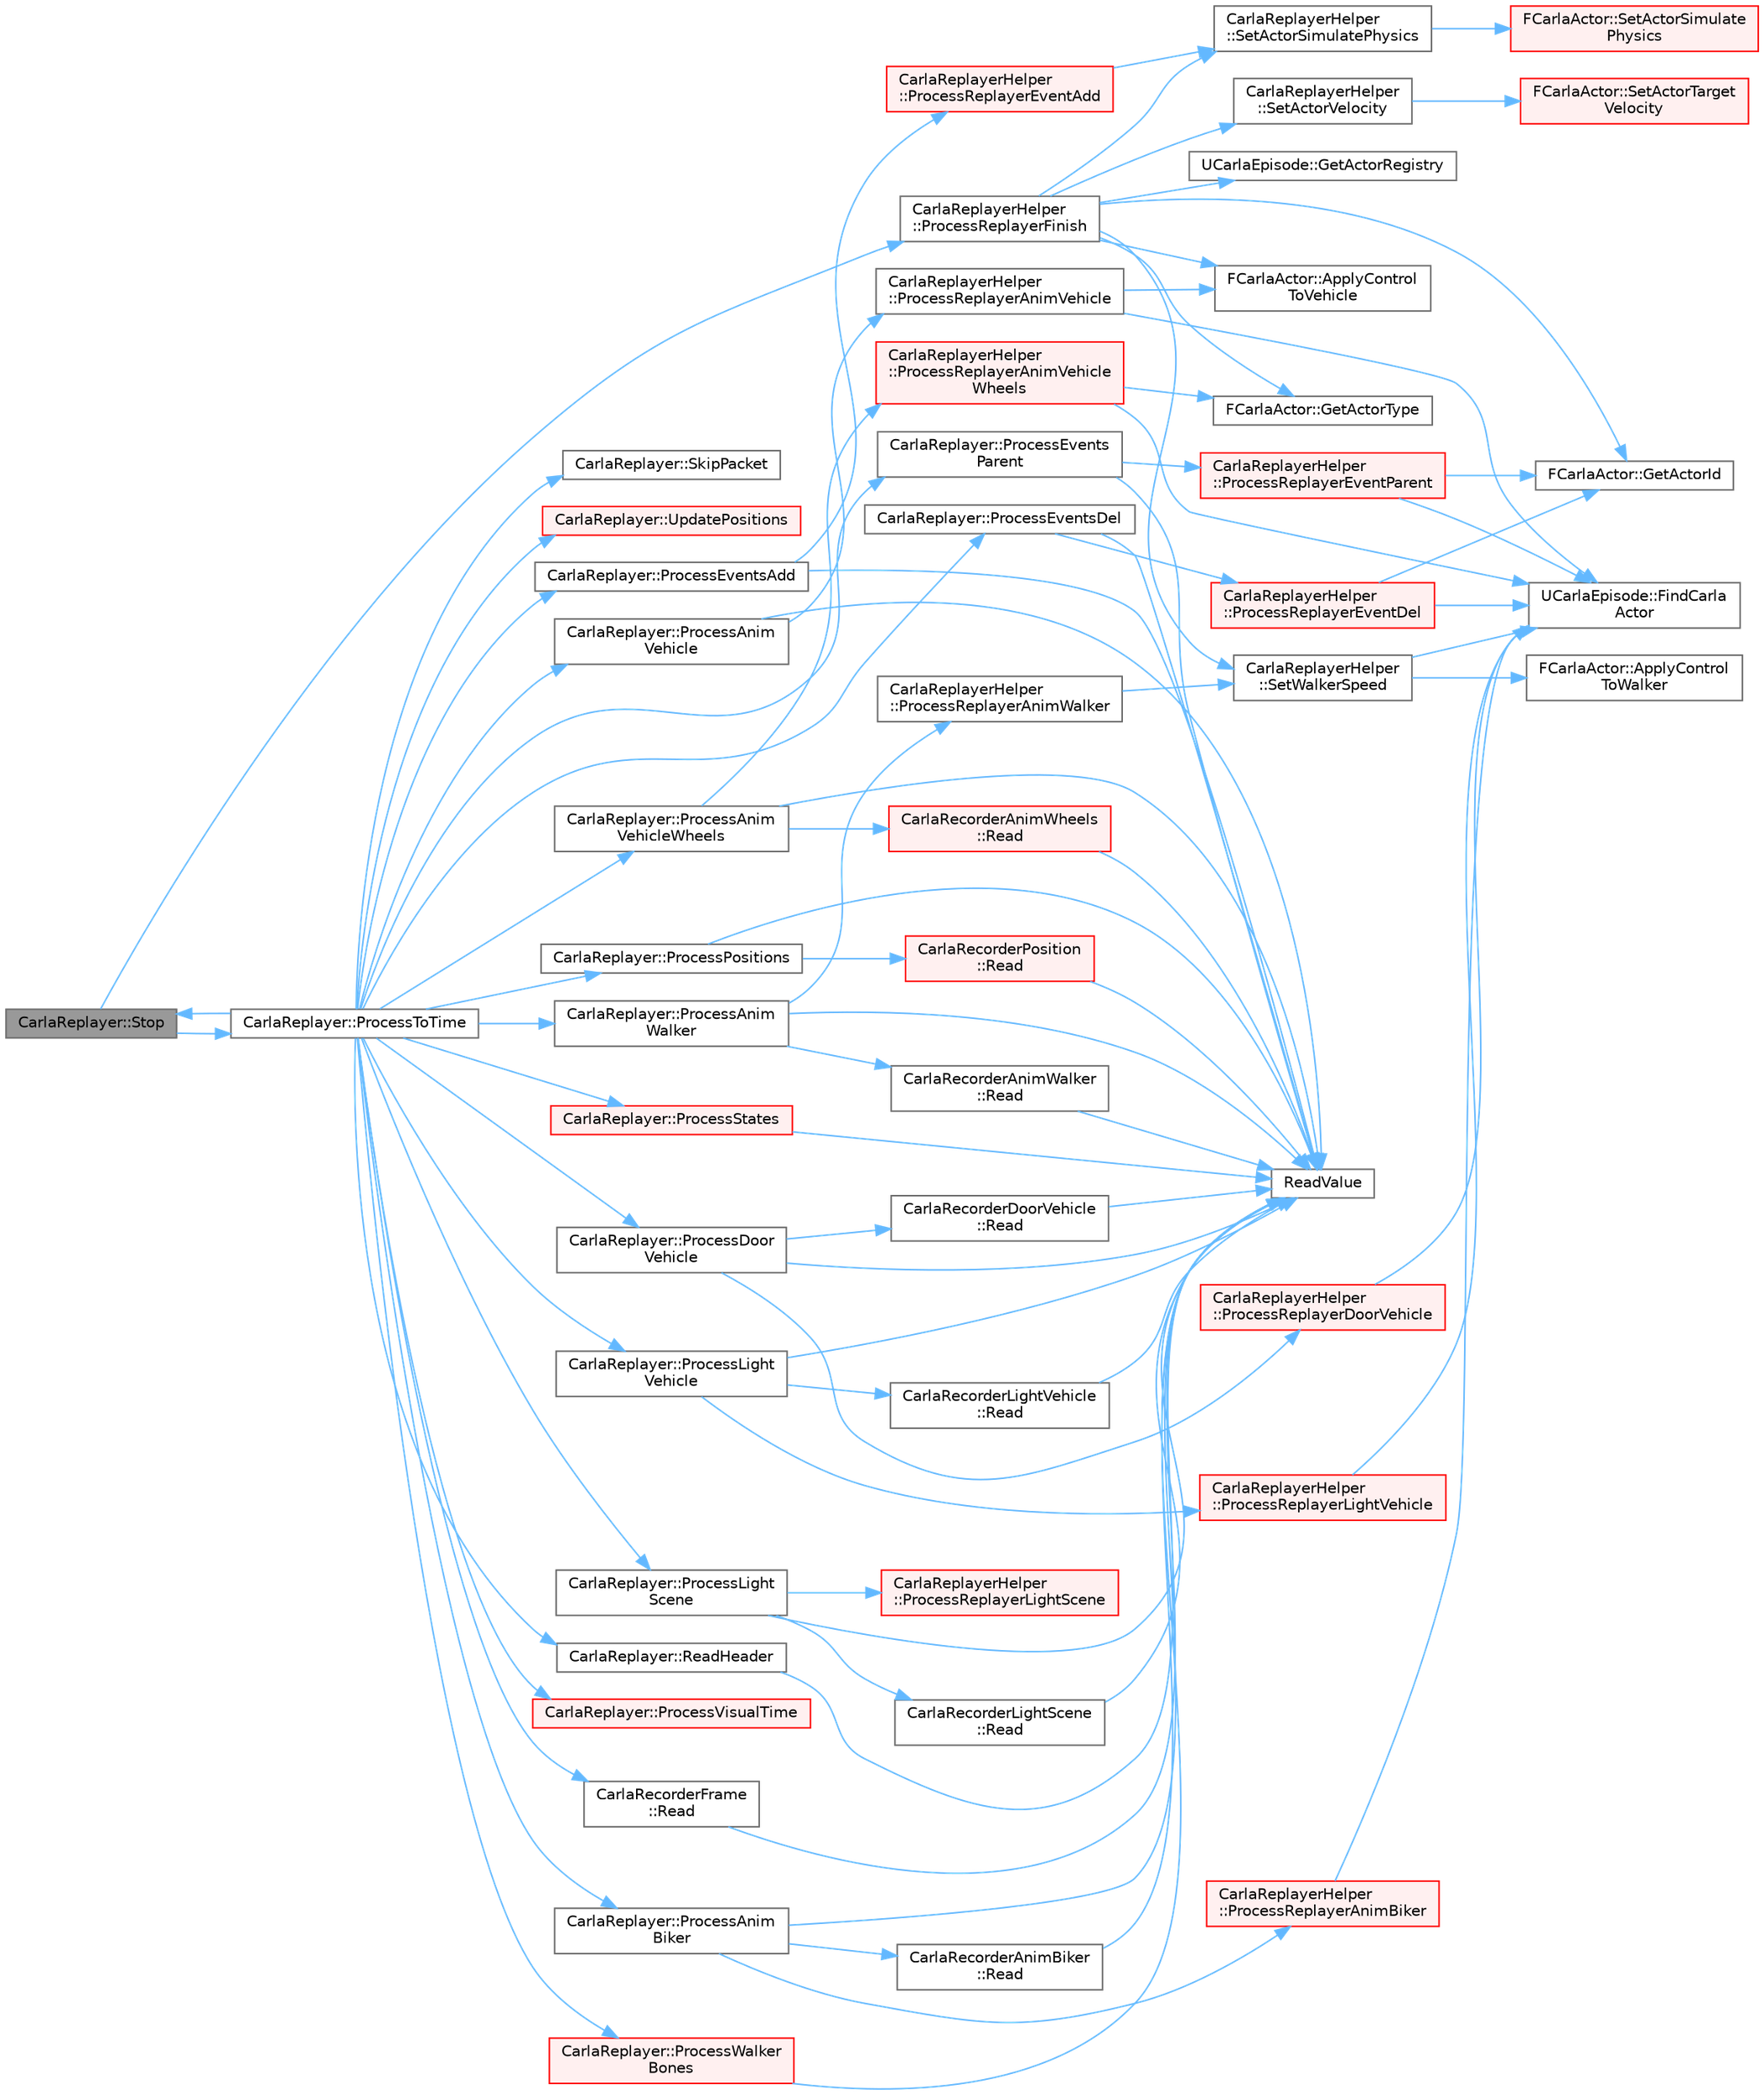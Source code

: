 digraph "CarlaReplayer::Stop"
{
 // INTERACTIVE_SVG=YES
 // LATEX_PDF_SIZE
  bgcolor="transparent";
  edge [fontname=Helvetica,fontsize=10,labelfontname=Helvetica,labelfontsize=10];
  node [fontname=Helvetica,fontsize=10,shape=box,height=0.2,width=0.4];
  rankdir="LR";
  Node1 [id="Node000001",label="CarlaReplayer::Stop",height=0.2,width=0.4,color="gray40", fillcolor="grey60", style="filled", fontcolor="black",tooltip=" "];
  Node1 -> Node2 [id="edge1_Node000001_Node000002",color="steelblue1",style="solid",tooltip=" "];
  Node2 [id="Node000002",label="CarlaReplayerHelper\l::ProcessReplayerFinish",height=0.2,width=0.4,color="grey40", fillcolor="white", style="filled",URL="$d8/d27/classCarlaReplayerHelper.html#a1b52e6048a6474753a849642a55a4a6e",tooltip=" "];
  Node2 -> Node3 [id="edge2_Node000002_Node000003",color="steelblue1",style="solid",tooltip=" "];
  Node3 [id="Node000003",label="FCarlaActor::ApplyControl\lToVehicle",height=0.2,width=0.4,color="grey40", fillcolor="white", style="filled",URL="$dc/dde/classFCarlaActor.html#a512d81b6449c44c14e54848e71b4f053",tooltip=" "];
  Node2 -> Node4 [id="edge3_Node000002_Node000004",color="steelblue1",style="solid",tooltip=" "];
  Node4 [id="Node000004",label="FCarlaActor::GetActorId",height=0.2,width=0.4,color="grey40", fillcolor="white", style="filled",URL="$dc/dde/classFCarlaActor.html#aca3d1a4bfcb5e0ae1974b7206933d665",tooltip=" "];
  Node2 -> Node5 [id="edge4_Node000002_Node000005",color="steelblue1",style="solid",tooltip=" "];
  Node5 [id="Node000005",label="UCarlaEpisode::GetActorRegistry",height=0.2,width=0.4,color="grey40", fillcolor="white", style="filled",URL="$dc/d84/classUCarlaEpisode.html#acd82b87ea8d4e7d815922614e6e245ef",tooltip=" "];
  Node2 -> Node6 [id="edge5_Node000002_Node000006",color="steelblue1",style="solid",tooltip=" "];
  Node6 [id="Node000006",label="FCarlaActor::GetActorType",height=0.2,width=0.4,color="grey40", fillcolor="white", style="filled",URL="$dc/dde/classFCarlaActor.html#a31ab39eb2088af21d9c85c47424f56b4",tooltip=" "];
  Node2 -> Node7 [id="edge6_Node000002_Node000007",color="steelblue1",style="solid",tooltip=" "];
  Node7 [id="Node000007",label="CarlaReplayerHelper\l::SetActorSimulatePhysics",height=0.2,width=0.4,color="grey40", fillcolor="white", style="filled",URL="$d8/d27/classCarlaReplayerHelper.html#a9aedec7fc491597868a5d9f85b5d6499",tooltip=" "];
  Node7 -> Node8 [id="edge7_Node000007_Node000008",color="steelblue1",style="solid",tooltip=" "];
  Node8 [id="Node000008",label="FCarlaActor::SetActorSimulate\lPhysics",height=0.2,width=0.4,color="red", fillcolor="#FFF0F0", style="filled",URL="$dc/dde/classFCarlaActor.html#aee3121441148fc55d32a970630109202",tooltip=" "];
  Node2 -> Node11 [id="edge8_Node000002_Node000011",color="steelblue1",style="solid",tooltip=" "];
  Node11 [id="Node000011",label="CarlaReplayerHelper\l::SetActorVelocity",height=0.2,width=0.4,color="grey40", fillcolor="white", style="filled",URL="$d8/d27/classCarlaReplayerHelper.html#a341618e4d0260925edffba9aee867ca4",tooltip=" "];
  Node11 -> Node12 [id="edge9_Node000011_Node000012",color="steelblue1",style="solid",tooltip=" "];
  Node12 [id="Node000012",label="FCarlaActor::SetActorTarget\lVelocity",height=0.2,width=0.4,color="red", fillcolor="#FFF0F0", style="filled",URL="$dc/dde/classFCarlaActor.html#add124a5aac1423385ea44aa818704bad",tooltip=" "];
  Node2 -> Node13 [id="edge10_Node000002_Node000013",color="steelblue1",style="solid",tooltip=" "];
  Node13 [id="Node000013",label="CarlaReplayerHelper\l::SetWalkerSpeed",height=0.2,width=0.4,color="grey40", fillcolor="white", style="filled",URL="$d8/d27/classCarlaReplayerHelper.html#a040abcb2a2cfb7e2f21cc7dd3d390c08",tooltip=" "];
  Node13 -> Node14 [id="edge11_Node000013_Node000014",color="steelblue1",style="solid",tooltip=" "];
  Node14 [id="Node000014",label="FCarlaActor::ApplyControl\lToWalker",height=0.2,width=0.4,color="grey40", fillcolor="white", style="filled",URL="$dc/dde/classFCarlaActor.html#a8d6000584d33ac4eebfe548375cd3f58",tooltip=" "];
  Node13 -> Node15 [id="edge12_Node000013_Node000015",color="steelblue1",style="solid",tooltip=" "];
  Node15 [id="Node000015",label="UCarlaEpisode::FindCarla\lActor",height=0.2,width=0.4,color="grey40", fillcolor="white", style="filled",URL="$dc/d84/classUCarlaEpisode.html#a4d0c7a09f4d9de8110605e10125a93aa",tooltip="Find a Carla actor by id."];
  Node1 -> Node16 [id="edge13_Node000001_Node000016",color="steelblue1",style="solid",tooltip=" "];
  Node16 [id="Node000016",label="CarlaReplayer::ProcessToTime",height=0.2,width=0.4,color="grey40", fillcolor="white", style="filled",URL="$dc/dc6/classCarlaReplayer.html#ae0a5643d88257bdceb9e12d5c33194cb",tooltip=" "];
  Node16 -> Node17 [id="edge14_Node000016_Node000017",color="steelblue1",style="solid",tooltip=" "];
  Node17 [id="Node000017",label="CarlaReplayer::ProcessAnim\lBiker",height=0.2,width=0.4,color="grey40", fillcolor="white", style="filled",URL="$dc/dc6/classCarlaReplayer.html#ab8f3012d1c7810dedfaaedacd0e1e601",tooltip=" "];
  Node17 -> Node18 [id="edge15_Node000017_Node000018",color="steelblue1",style="solid",tooltip=" "];
  Node18 [id="Node000018",label="CarlaReplayerHelper\l::ProcessReplayerAnimBiker",height=0.2,width=0.4,color="red", fillcolor="#FFF0F0", style="filled",URL="$d8/d27/classCarlaReplayerHelper.html#ad8e81827bbe00c12346a4ab20adf6900",tooltip=" "];
  Node18 -> Node15 [id="edge16_Node000018_Node000015",color="steelblue1",style="solid",tooltip=" "];
  Node17 -> Node21 [id="edge17_Node000017_Node000021",color="steelblue1",style="solid",tooltip=" "];
  Node21 [id="Node000021",label="CarlaRecorderAnimBiker\l::Read",height=0.2,width=0.4,color="grey40", fillcolor="white", style="filled",URL="$db/d9f/structCarlaRecorderAnimBiker.html#a53a0fca1da840cad5c7301943a0fc6b3",tooltip=" "];
  Node21 -> Node22 [id="edge18_Node000021_Node000022",color="steelblue1",style="solid",tooltip=" "];
  Node22 [id="Node000022",label="ReadValue",height=0.2,width=0.4,color="grey40", fillcolor="white", style="filled",URL="$d6/dd1/CarlaRecorderHelpers_8h.html#af7b2a7c287743d6b41ad64e8df3faa5f",tooltip=" "];
  Node17 -> Node22 [id="edge19_Node000017_Node000022",color="steelblue1",style="solid",tooltip=" "];
  Node16 -> Node23 [id="edge20_Node000016_Node000023",color="steelblue1",style="solid",tooltip=" "];
  Node23 [id="Node000023",label="CarlaReplayer::ProcessAnim\lVehicle",height=0.2,width=0.4,color="grey40", fillcolor="white", style="filled",URL="$dc/dc6/classCarlaReplayer.html#a3e7f6d573e365e8286fff2d364508898",tooltip=" "];
  Node23 -> Node24 [id="edge21_Node000023_Node000024",color="steelblue1",style="solid",tooltip=" "];
  Node24 [id="Node000024",label="CarlaReplayerHelper\l::ProcessReplayerAnimVehicle",height=0.2,width=0.4,color="grey40", fillcolor="white", style="filled",URL="$d8/d27/classCarlaReplayerHelper.html#a9ca2608313382327528bcc20642b44e2",tooltip=" "];
  Node24 -> Node3 [id="edge22_Node000024_Node000003",color="steelblue1",style="solid",tooltip=" "];
  Node24 -> Node15 [id="edge23_Node000024_Node000015",color="steelblue1",style="solid",tooltip=" "];
  Node23 -> Node22 [id="edge24_Node000023_Node000022",color="steelblue1",style="solid",tooltip=" "];
  Node16 -> Node25 [id="edge25_Node000016_Node000025",color="steelblue1",style="solid",tooltip=" "];
  Node25 [id="Node000025",label="CarlaReplayer::ProcessAnim\lVehicleWheels",height=0.2,width=0.4,color="grey40", fillcolor="white", style="filled",URL="$dc/dc6/classCarlaReplayer.html#a36173bcde3a636cea162c3570c66b849",tooltip=" "];
  Node25 -> Node26 [id="edge26_Node000025_Node000026",color="steelblue1",style="solid",tooltip=" "];
  Node26 [id="Node000026",label="CarlaReplayerHelper\l::ProcessReplayerAnimVehicle\lWheels",height=0.2,width=0.4,color="red", fillcolor="#FFF0F0", style="filled",URL="$d8/d27/classCarlaReplayerHelper.html#a37a1a54d50ed4cbe1a5490d28f5bf7b7",tooltip=" "];
  Node26 -> Node15 [id="edge27_Node000026_Node000015",color="steelblue1",style="solid",tooltip=" "];
  Node26 -> Node6 [id="edge28_Node000026_Node000006",color="steelblue1",style="solid",tooltip=" "];
  Node25 -> Node27 [id="edge29_Node000025_Node000027",color="steelblue1",style="solid",tooltip=" "];
  Node27 [id="Node000027",label="CarlaRecorderAnimWheels\l::Read",height=0.2,width=0.4,color="red", fillcolor="#FFF0F0", style="filled",URL="$d0/de7/structCarlaRecorderAnimWheels.html#a7793613d2c258bbc41ba55a91224d7ec",tooltip=" "];
  Node27 -> Node22 [id="edge30_Node000027_Node000022",color="steelblue1",style="solid",tooltip=" "];
  Node25 -> Node22 [id="edge31_Node000025_Node000022",color="steelblue1",style="solid",tooltip=" "];
  Node16 -> Node29 [id="edge32_Node000016_Node000029",color="steelblue1",style="solid",tooltip=" "];
  Node29 [id="Node000029",label="CarlaReplayer::ProcessAnim\lWalker",height=0.2,width=0.4,color="grey40", fillcolor="white", style="filled",URL="$dc/dc6/classCarlaReplayer.html#aaea1d59cb968cbf79045a141601195d5",tooltip=" "];
  Node29 -> Node30 [id="edge33_Node000029_Node000030",color="steelblue1",style="solid",tooltip=" "];
  Node30 [id="Node000030",label="CarlaReplayerHelper\l::ProcessReplayerAnimWalker",height=0.2,width=0.4,color="grey40", fillcolor="white", style="filled",URL="$d8/d27/classCarlaReplayerHelper.html#a72d043cce18bb3b17ecbe787b7770b8d",tooltip=" "];
  Node30 -> Node13 [id="edge34_Node000030_Node000013",color="steelblue1",style="solid",tooltip=" "];
  Node29 -> Node31 [id="edge35_Node000029_Node000031",color="steelblue1",style="solid",tooltip=" "];
  Node31 [id="Node000031",label="CarlaRecorderAnimWalker\l::Read",height=0.2,width=0.4,color="grey40", fillcolor="white", style="filled",URL="$dc/dc8/structCarlaRecorderAnimWalker.html#ada7cbd06da99ac72a8c43ee523f74659",tooltip=" "];
  Node31 -> Node22 [id="edge36_Node000031_Node000022",color="steelblue1",style="solid",tooltip=" "];
  Node29 -> Node22 [id="edge37_Node000029_Node000022",color="steelblue1",style="solid",tooltip=" "];
  Node16 -> Node32 [id="edge38_Node000016_Node000032",color="steelblue1",style="solid",tooltip=" "];
  Node32 [id="Node000032",label="CarlaReplayer::ProcessDoor\lVehicle",height=0.2,width=0.4,color="grey40", fillcolor="white", style="filled",URL="$dc/dc6/classCarlaReplayer.html#a071af99588aa50267f1dffb275811397",tooltip=" "];
  Node32 -> Node33 [id="edge39_Node000032_Node000033",color="steelblue1",style="solid",tooltip=" "];
  Node33 [id="Node000033",label="CarlaReplayerHelper\l::ProcessReplayerDoorVehicle",height=0.2,width=0.4,color="red", fillcolor="#FFF0F0", style="filled",URL="$d8/d27/classCarlaReplayerHelper.html#a716a5cb1f1f6b65f5953407da4b9bb1a",tooltip=" "];
  Node33 -> Node15 [id="edge40_Node000033_Node000015",color="steelblue1",style="solid",tooltip=" "];
  Node32 -> Node34 [id="edge41_Node000032_Node000034",color="steelblue1",style="solid",tooltip=" "];
  Node34 [id="Node000034",label="CarlaRecorderDoorVehicle\l::Read",height=0.2,width=0.4,color="grey40", fillcolor="white", style="filled",URL="$dd/d8d/structCarlaRecorderDoorVehicle.html#aa9392010b8d18ea30dbfd97dd6359f64",tooltip=" "];
  Node34 -> Node22 [id="edge42_Node000034_Node000022",color="steelblue1",style="solid",tooltip=" "];
  Node32 -> Node22 [id="edge43_Node000032_Node000022",color="steelblue1",style="solid",tooltip=" "];
  Node16 -> Node35 [id="edge44_Node000016_Node000035",color="steelblue1",style="solid",tooltip=" "];
  Node35 [id="Node000035",label="CarlaReplayer::ProcessEventsAdd",height=0.2,width=0.4,color="grey40", fillcolor="white", style="filled",URL="$dc/dc6/classCarlaReplayer.html#a929a7a4c79086339485caba9f6562c8e",tooltip=" "];
  Node35 -> Node36 [id="edge45_Node000035_Node000036",color="steelblue1",style="solid",tooltip=" "];
  Node36 [id="Node000036",label="CarlaReplayerHelper\l::ProcessReplayerEventAdd",height=0.2,width=0.4,color="red", fillcolor="#FFF0F0", style="filled",URL="$d8/d27/classCarlaReplayerHelper.html#ad2578fb20f971e6e27bd1895d8884e6d",tooltip=" "];
  Node36 -> Node7 [id="edge46_Node000036_Node000007",color="steelblue1",style="solid",tooltip=" "];
  Node35 -> Node22 [id="edge47_Node000035_Node000022",color="steelblue1",style="solid",tooltip=" "];
  Node16 -> Node127 [id="edge48_Node000016_Node000127",color="steelblue1",style="solid",tooltip=" "];
  Node127 [id="Node000127",label="CarlaReplayer::ProcessEventsDel",height=0.2,width=0.4,color="grey40", fillcolor="white", style="filled",URL="$dc/dc6/classCarlaReplayer.html#a0281a0aff5b8977886de1709482309f9",tooltip=" "];
  Node127 -> Node128 [id="edge49_Node000127_Node000128",color="steelblue1",style="solid",tooltip=" "];
  Node128 [id="Node000128",label="CarlaReplayerHelper\l::ProcessReplayerEventDel",height=0.2,width=0.4,color="red", fillcolor="#FFF0F0", style="filled",URL="$d8/d27/classCarlaReplayerHelper.html#abcc9194d40ec6cbbc3224f704d3c57d0",tooltip=" "];
  Node128 -> Node15 [id="edge50_Node000128_Node000015",color="steelblue1",style="solid",tooltip=" "];
  Node128 -> Node4 [id="edge51_Node000128_Node000004",color="steelblue1",style="solid",tooltip=" "];
  Node127 -> Node22 [id="edge52_Node000127_Node000022",color="steelblue1",style="solid",tooltip=" "];
  Node16 -> Node130 [id="edge53_Node000016_Node000130",color="steelblue1",style="solid",tooltip=" "];
  Node130 [id="Node000130",label="CarlaReplayer::ProcessEvents\lParent",height=0.2,width=0.4,color="grey40", fillcolor="white", style="filled",URL="$dc/dc6/classCarlaReplayer.html#a5ed2b19174f18dd9bcd55c289f106719",tooltip=" "];
  Node130 -> Node131 [id="edge54_Node000130_Node000131",color="steelblue1",style="solid",tooltip=" "];
  Node131 [id="Node000131",label="CarlaReplayerHelper\l::ProcessReplayerEventParent",height=0.2,width=0.4,color="red", fillcolor="#FFF0F0", style="filled",URL="$d8/d27/classCarlaReplayerHelper.html#a900d23c789ab8d07489d1d817fa5edab",tooltip=" "];
  Node131 -> Node15 [id="edge55_Node000131_Node000015",color="steelblue1",style="solid",tooltip=" "];
  Node131 -> Node4 [id="edge56_Node000131_Node000004",color="steelblue1",style="solid",tooltip=" "];
  Node130 -> Node22 [id="edge57_Node000130_Node000022",color="steelblue1",style="solid",tooltip=" "];
  Node16 -> Node140 [id="edge58_Node000016_Node000140",color="steelblue1",style="solid",tooltip=" "];
  Node140 [id="Node000140",label="CarlaReplayer::ProcessLight\lScene",height=0.2,width=0.4,color="grey40", fillcolor="white", style="filled",URL="$dc/dc6/classCarlaReplayer.html#ac49243de822059c6b5560d438882a171",tooltip=" "];
  Node140 -> Node141 [id="edge59_Node000140_Node000141",color="steelblue1",style="solid",tooltip=" "];
  Node141 [id="Node000141",label="CarlaReplayerHelper\l::ProcessReplayerLightScene",height=0.2,width=0.4,color="red", fillcolor="#FFF0F0", style="filled",URL="$d8/d27/classCarlaReplayerHelper.html#a65d184d97fb0c630fc8b225606d680b3",tooltip=" "];
  Node140 -> Node143 [id="edge60_Node000140_Node000143",color="steelblue1",style="solid",tooltip=" "];
  Node143 [id="Node000143",label="CarlaRecorderLightScene\l::Read",height=0.2,width=0.4,color="grey40", fillcolor="white", style="filled",URL="$d0/db0/structCarlaRecorderLightScene.html#a72374de78e6f5eb1ad6046fdd036fbbb",tooltip=" "];
  Node143 -> Node22 [id="edge61_Node000143_Node000022",color="steelblue1",style="solid",tooltip=" "];
  Node140 -> Node22 [id="edge62_Node000140_Node000022",color="steelblue1",style="solid",tooltip=" "];
  Node16 -> Node144 [id="edge63_Node000016_Node000144",color="steelblue1",style="solid",tooltip=" "];
  Node144 [id="Node000144",label="CarlaReplayer::ProcessLight\lVehicle",height=0.2,width=0.4,color="grey40", fillcolor="white", style="filled",URL="$dc/dc6/classCarlaReplayer.html#a2c4b8d27ebb7bbb0b5e9582182868f71",tooltip=" "];
  Node144 -> Node145 [id="edge64_Node000144_Node000145",color="steelblue1",style="solid",tooltip=" "];
  Node145 [id="Node000145",label="CarlaReplayerHelper\l::ProcessReplayerLightVehicle",height=0.2,width=0.4,color="red", fillcolor="#FFF0F0", style="filled",URL="$d8/d27/classCarlaReplayerHelper.html#ac4f148a536aeeee779806e1a55882d9b",tooltip=" "];
  Node145 -> Node15 [id="edge65_Node000145_Node000015",color="steelblue1",style="solid",tooltip=" "];
  Node144 -> Node147 [id="edge66_Node000144_Node000147",color="steelblue1",style="solid",tooltip=" "];
  Node147 [id="Node000147",label="CarlaRecorderLightVehicle\l::Read",height=0.2,width=0.4,color="grey40", fillcolor="white", style="filled",URL="$d8/d3b/structCarlaRecorderLightVehicle.html#a996c803972043adbac25d4a54b2de1c6",tooltip=" "];
  Node147 -> Node22 [id="edge67_Node000147_Node000022",color="steelblue1",style="solid",tooltip=" "];
  Node144 -> Node22 [id="edge68_Node000144_Node000022",color="steelblue1",style="solid",tooltip=" "];
  Node16 -> Node148 [id="edge69_Node000016_Node000148",color="steelblue1",style="solid",tooltip=" "];
  Node148 [id="Node000148",label="CarlaReplayer::ProcessPositions",height=0.2,width=0.4,color="grey40", fillcolor="white", style="filled",URL="$dc/dc6/classCarlaReplayer.html#a5541e07e46c1aa34571834f7bcceb243",tooltip=" "];
  Node148 -> Node149 [id="edge70_Node000148_Node000149",color="steelblue1",style="solid",tooltip=" "];
  Node149 [id="Node000149",label="CarlaRecorderPosition\l::Read",height=0.2,width=0.4,color="red", fillcolor="#FFF0F0", style="filled",URL="$d3/d16/structCarlaRecorderPosition.html#a6c79bda342359f98692c9127e6153408",tooltip=" "];
  Node149 -> Node22 [id="edge71_Node000149_Node000022",color="steelblue1",style="solid",tooltip=" "];
  Node148 -> Node22 [id="edge72_Node000148_Node000022",color="steelblue1",style="solid",tooltip=" "];
  Node16 -> Node151 [id="edge73_Node000016_Node000151",color="steelblue1",style="solid",tooltip=" "];
  Node151 [id="Node000151",label="CarlaReplayer::ProcessStates",height=0.2,width=0.4,color="red", fillcolor="#FFF0F0", style="filled",URL="$dc/dc6/classCarlaReplayer.html#ab08c55b108e85bf05346d2154bc0d0f2",tooltip=" "];
  Node151 -> Node22 [id="edge74_Node000151_Node000022",color="steelblue1",style="solid",tooltip=" "];
  Node16 -> Node159 [id="edge75_Node000016_Node000159",color="steelblue1",style="solid",tooltip=" "];
  Node159 [id="Node000159",label="CarlaReplayer::ProcessVisualTime",height=0.2,width=0.4,color="red", fillcolor="#FFF0F0", style="filled",URL="$dc/dc6/classCarlaReplayer.html#a1fb8c12c1bfb107498e893b9ed61de29",tooltip=" "];
  Node16 -> Node162 [id="edge76_Node000016_Node000162",color="steelblue1",style="solid",tooltip=" "];
  Node162 [id="Node000162",label="CarlaReplayer::ProcessWalker\lBones",height=0.2,width=0.4,color="red", fillcolor="#FFF0F0", style="filled",URL="$dc/dc6/classCarlaReplayer.html#a48bd30916caba300077a56841523ac9c",tooltip=" "];
  Node162 -> Node22 [id="edge77_Node000162_Node000022",color="steelblue1",style="solid",tooltip=" "];
  Node16 -> Node168 [id="edge78_Node000016_Node000168",color="steelblue1",style="solid",tooltip=" "];
  Node168 [id="Node000168",label="CarlaRecorderFrame\l::Read",height=0.2,width=0.4,color="grey40", fillcolor="white", style="filled",URL="$d9/df8/structCarlaRecorderFrame.html#afd74875fdf10b396fc36c56ae1f89f0d",tooltip=" "];
  Node168 -> Node22 [id="edge79_Node000168_Node000022",color="steelblue1",style="solid",tooltip=" "];
  Node16 -> Node169 [id="edge80_Node000016_Node000169",color="steelblue1",style="solid",tooltip=" "];
  Node169 [id="Node000169",label="CarlaReplayer::ReadHeader",height=0.2,width=0.4,color="grey40", fillcolor="white", style="filled",URL="$dc/dc6/classCarlaReplayer.html#a6aff6b42446e61dd5ea2efcd7fa93fb1",tooltip=" "];
  Node169 -> Node22 [id="edge81_Node000169_Node000022",color="steelblue1",style="solid",tooltip=" "];
  Node16 -> Node170 [id="edge82_Node000016_Node000170",color="steelblue1",style="solid",tooltip=" "];
  Node170 [id="Node000170",label="CarlaReplayer::SkipPacket",height=0.2,width=0.4,color="grey40", fillcolor="white", style="filled",URL="$dc/dc6/classCarlaReplayer.html#a02e158d388f249b418bf4935bfd831b4",tooltip=" "];
  Node16 -> Node1 [id="edge83_Node000016_Node000001",color="steelblue1",style="solid",tooltip=" "];
  Node16 -> Node171 [id="edge84_Node000016_Node000171",color="steelblue1",style="solid",tooltip=" "];
  Node171 [id="Node000171",label="CarlaReplayer::UpdatePositions",height=0.2,width=0.4,color="red", fillcolor="#FFF0F0", style="filled",URL="$dc/dc6/classCarlaReplayer.html#a90bb49a890e2a2cd8b85152f17ca8fed",tooltip=" "];
}
